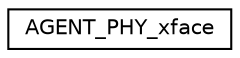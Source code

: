digraph "Graphical Class Hierarchy"
{
 // LATEX_PDF_SIZE
  edge [fontname="Helvetica",fontsize="10",labelfontname="Helvetica",labelfontsize="10"];
  node [fontname="Helvetica",fontsize="10",shape=record];
  rankdir="LR";
  Node0 [label="AGENT_PHY_xface",height=0.2,width=0.4,color="black", fillcolor="white", style="filled",URL="$structAGENT__PHY__xface.html",tooltip=" "];
}
